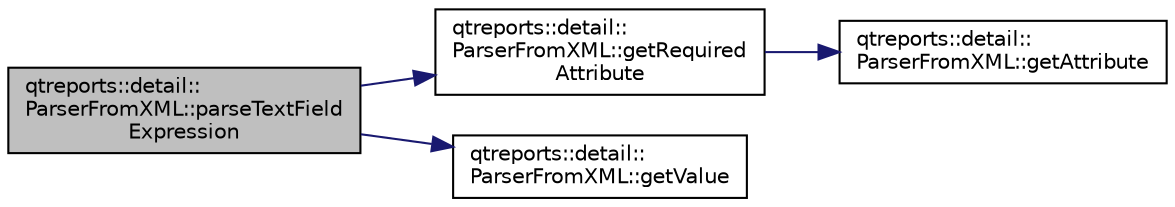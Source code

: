 digraph "qtreports::detail::ParserFromXML::parseTextFieldExpression"
{
 // INTERACTIVE_SVG=YES
  bgcolor="transparent";
  edge [fontname="Helvetica",fontsize="10",labelfontname="Helvetica",labelfontsize="10"];
  node [fontname="Helvetica",fontsize="10",shape=record];
  rankdir="LR";
  Node1 [label="qtreports::detail::\lParserFromXML::parseTextField\lExpression",height=0.2,width=0.4,color="black", fillcolor="grey75", style="filled", fontcolor="black"];
  Node1 -> Node2 [color="midnightblue",fontsize="10",style="solid",fontname="Helvetica"];
  Node2 [label="qtreports::detail::\lParserFromXML::getRequired\lAttribute",height=0.2,width=0.4,color="black",URL="$classqtreports_1_1detail_1_1_parser_from_x_m_l.html#ab1cbf7385fa2d56c5e8526bf97cda9b1",tooltip="Вызывает функцию getAttribute с переданными параметрами и с параметром option - \"обязательный аттрибу..."];
  Node2 -> Node3 [color="midnightblue",fontsize="10",style="solid",fontname="Helvetica"];
  Node3 [label="qtreports::detail::\lParserFromXML::getAttribute",height=0.2,width=0.4,color="black",URL="$classqtreports_1_1detail_1_1_parser_from_x_m_l.html#ad0cab06b62d590495eaa6a16465ed2b4",tooltip="Записывает в data значение аттрибута с именем name текущего тэга "];
  Node1 -> Node4 [color="midnightblue",fontsize="10",style="solid",fontname="Helvetica"];
  Node4 [label="qtreports::detail::\lParserFromXML::getValue",height=0.2,width=0.4,color="black",URL="$classqtreports_1_1detail_1_1_parser_from_x_m_l.html#a79b3db940ae07e1f3128371d529ca38b",tooltip="Считывает xml элемент в data. "];
}
